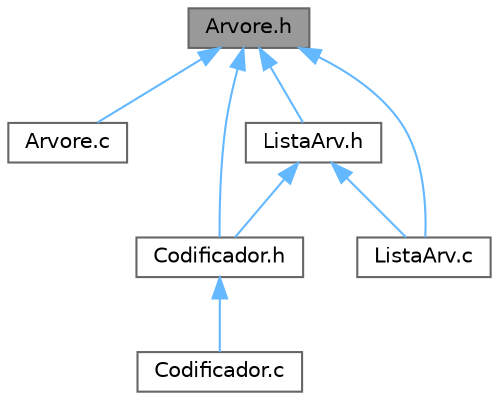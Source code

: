digraph "Arvore.h"
{
 // LATEX_PDF_SIZE
  bgcolor="transparent";
  edge [fontname=Helvetica,fontsize=10,labelfontname=Helvetica,labelfontsize=10];
  node [fontname=Helvetica,fontsize=10,shape=box,height=0.2,width=0.4];
  Node1 [label="Arvore.h",height=0.2,width=0.4,color="gray40", fillcolor="grey60", style="filled", fontcolor="black",tooltip=" "];
  Node1 -> Node2 [dir="back",color="steelblue1",style="solid"];
  Node2 [label="Arvore.c",height=0.2,width=0.4,color="grey40", fillcolor="white", style="filled",URL="$_arvore_8c.html",tooltip=" "];
  Node1 -> Node3 [dir="back",color="steelblue1",style="solid"];
  Node3 [label="Codificador.h",height=0.2,width=0.4,color="grey40", fillcolor="white", style="filled",URL="$_codificador_8h.html",tooltip=" "];
  Node3 -> Node4 [dir="back",color="steelblue1",style="solid"];
  Node4 [label="Codificador.c",height=0.2,width=0.4,color="grey40", fillcolor="white", style="filled",URL="$_codificador_8c.html",tooltip=" "];
  Node1 -> Node5 [dir="back",color="steelblue1",style="solid"];
  Node5 [label="ListaArv.c",height=0.2,width=0.4,color="grey40", fillcolor="white", style="filled",URL="$_lista_arv_8c.html",tooltip=" "];
  Node1 -> Node6 [dir="back",color="steelblue1",style="solid"];
  Node6 [label="ListaArv.h",height=0.2,width=0.4,color="grey40", fillcolor="white", style="filled",URL="$_lista_arv_8h.html",tooltip=" "];
  Node6 -> Node3 [dir="back",color="steelblue1",style="solid"];
  Node6 -> Node5 [dir="back",color="steelblue1",style="solid"];
}
